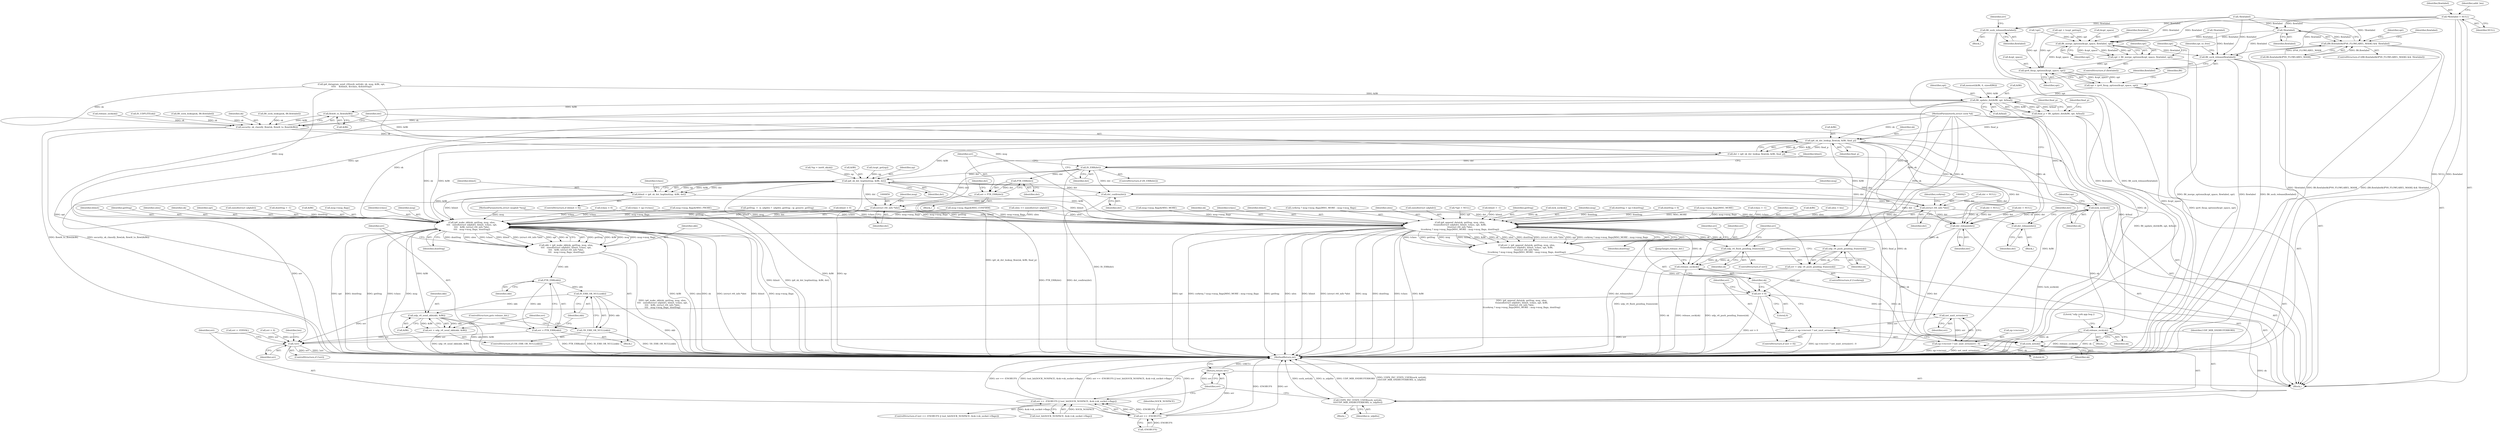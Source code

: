 digraph "0_linux_45f6fad84cc305103b28d73482b344d7f5b76f39_18@pointer" {
"1000142" [label="(Call,*flowlabel = NULL)"];
"1000608" [label="(Call,fl6_sock_release(flowlabel))"];
"1000619" [label="(Call,!flowlabel)"];
"1000613" [label="(Call,(fl6.flowlabel&IPV6_FLOWLABEL_MASK) && !flowlabel)"];
"1000665" [label="(Call,fl6_merge_options(&opt_space, flowlabel, opt))"];
"1000663" [label="(Call,opt = fl6_merge_options(&opt_space, flowlabel, opt))"];
"1000672" [label="(Call,ipv6_fixup_options(&opt_space, opt))"];
"1000670" [label="(Call,opt = ipv6_fixup_options(&opt_space, opt))"];
"1000732" [label="(Call,fl6_update_dst(&fl6, opt, &final))"];
"1000730" [label="(Call,final_p = fl6_update_dst(&fl6, opt, &final))"];
"1000785" [label="(Call,ip6_sk_dst_lookup_flow(sk, &fl6, final_p))"];
"1000783" [label="(Call,dst = ip6_sk_dst_lookup_flow(sk, &fl6, final_p))"];
"1000791" [label="(Call,IS_ERR(dst))"];
"1000796" [label="(Call,PTR_ERR(dst))"];
"1000794" [label="(Call,err = PTR_ERR(dst))"];
"1001000" [label="(Call,!err)"];
"1001006" [label="(Call,err == -ENOBUFS)"];
"1001005" [label="(Call,err == -ENOBUFS || test_bit(SOCK_NOSPACE, &sk->sk_socket->flags))"];
"1001024" [label="(Return,return err;)"];
"1000808" [label="(Call,ip6_sk_dst_hoplimit(np, &fl6, dst))"];
"1000806" [label="(Call,hlimit = ip6_sk_dst_hoplimit(np, &fl6, dst))"];
"1000837" [label="(Call,ip6_make_skb(sk, getfrag, msg, ulen,\n\t\t\t\t   sizeof(struct udphdr), hlimit, tclass, opt,\n\t\t\t\t   &fl6, (struct rt6_info *)dst,\n\t\t\t\t   msg->msg_flags, dontfrag))"];
"1000835" [label="(Call,skb = ip6_make_skb(sk, getfrag, msg, ulen,\n\t\t\t\t   sizeof(struct udphdr), hlimit, tclass, opt,\n\t\t\t\t   &fl6, (struct rt6_info *)dst,\n\t\t\t\t   msg->msg_flags, dontfrag))"];
"1000858" [label="(Call,PTR_ERR(skb))"];
"1000856" [label="(Call,err = PTR_ERR(skb))"];
"1000862" [label="(Call,IS_ERR_OR_NULL(skb))"];
"1000861" [label="(Call,!IS_ERR_OR_NULL(skb))"];
"1000866" [label="(Call,udp_v6_send_skb(skb, &fl6))"];
"1000864" [label="(Call,err = udp_v6_send_skb(skb, &fl6))"];
"1001020" [label="(Call,sock_net(sk))"];
"1001019" [label="(Call,UDP6_INC_STATS_USER(sock_net(sk),\n\t\t\t\tUDP_MIB_SNDBUFERRORS, is_udplite))"];
"1000910" [label="(Call,ip6_append_data(sk, getfrag, msg, ulen,\n\t\tsizeof(struct udphdr), hlimit, tclass, opt, &fl6,\n\t\t(struct rt6_info *)dst,\n\t\tcorkreq ? msg->msg_flags|MSG_MORE : msg->msg_flags, dontfrag))"];
"1000908" [label="(Call,err = ip6_append_data(sk, getfrag, msg, ulen,\n\t\tsizeof(struct udphdr), hlimit, tclass, opt, &fl6,\n\t\t(struct rt6_info *)dst,\n\t\tcorkreq ? msg->msg_flags|MSG_MORE : msg->msg_flags, dontfrag))"];
"1000962" [label="(Call,err > 0)"];
"1000971" [label="(Call,net_xmit_errno(err))"];
"1000965" [label="(Call,err = np->recverr ? net_xmit_errno(err) : 0)"];
"1000967" [label="(Call,np->recverr ? net_xmit_errno(err) : 0)"];
"1000938" [label="(Call,udp_v6_flush_pending_frames(sk))"];
"1000974" [label="(Call,release_sock(sk))"];
"1000946" [label="(Call,udp_v6_push_pending_frames(sk))"];
"1000944" [label="(Call,err = udp_v6_push_pending_frames(sk))"];
"1000849" [label="(Call,(struct rt6_info *)dst)"];
"1000987" [label="(Call,dst_release(dst))"];
"1000993" [label="(Call,dst_release(dst))"];
"1000922" [label="(Call,(struct rt6_info *)dst)"];
"1001027" [label="(Call,dst_confirm(dst))"];
"1000871" [label="(Call,lock_sock(sk))"];
"1000879" [label="(Call,release_sock(sk))"];
"1000780" [label="(Call,flowi6_to_flowi(&fl6))"];
"1000778" [label="(Call,security_sk_classify_flow(sk, flowi6_to_flowi(&fl6)))"];
"1000995" [label="(Call,fl6_sock_release(flowlabel))"];
"1000919" [label="(Identifier,opt)"];
"1000385" [label="(Call,dst = NULL)"];
"1000796" [label="(Call,PTR_ERR(dst))"];
"1001006" [label="(Call,err == -ENOBUFS)"];
"1000990" [label="(Identifier,dst)"];
"1000784" [label="(Identifier,dst)"];
"1000862" [label="(Call,IS_ERR_OR_NULL(skb))"];
"1000866" [label="(Call,udp_v6_send_skb(skb, &fl6))"];
"1000965" [label="(Call,err = np->recverr ? net_xmit_errno(err) : 0)"];
"1000661" [label="(ControlStructure,if (flowlabel))"];
"1000671" [label="(Identifier,opt)"];
"1000944" [label="(Call,err = udp_v6_push_pending_frames(sk))"];
"1000817" [label="(Call,tclass = np->tclass)"];
"1000858" [label="(Call,PTR_ERR(skb))"];
"1000839" [label="(Identifier,getfrag)"];
"1000609" [label="(Identifier,flowlabel)"];
"1001025" [label="(Identifier,err)"];
"1000855" [label="(Identifier,dontfrag)"];
"1000861" [label="(Call,!IS_ERR_OR_NULL(skb))"];
"1000920" [label="(Call,&fl6)"];
"1000909" [label="(Identifier,err)"];
"1000664" [label="(Identifier,opt)"];
"1000608" [label="(Call,fl6_sock_release(flowlabel))"];
"1000678" [label="(Identifier,fl6)"];
"1000732" [label="(Call,fl6_update_dst(&fl6, opt, &final))"];
"1000814" [label="(Call,tclass < 0)"];
"1000867" [label="(Identifier,skb)"];
"1000780" [label="(Call,flowi6_to_flowi(&fl6))"];
"1001019" [label="(Call,UDP6_INC_STATS_USER(sock_net(sk),\n\t\t\t\tUDP_MIB_SNDBUFERRORS, is_udplite))"];
"1000976" [label="(JumpTarget,release_dst:)"];
"1000946" [label="(Call,udp_v6_push_pending_frames(sk))"];
"1000154" [label="(Call,ulen = len)"];
"1000179" [label="(Call,msg->msg_flags&MSG_MORE)"];
"1000639" [label="(Identifier,opt)"];
"1000669" [label="(Identifier,opt)"];
"1000793" [label="(Block,)"];
"1000395" [label="(Call,memset(&fl6, 0, sizeof(fl6)))"];
"1000675" [label="(Identifier,opt)"];
"1000924" [label="(Identifier,dst)"];
"1001024" [label="(Return,return err;)"];
"1000144" [label="(Identifier,NULL)"];
"1000791" [label="(Call,IS_ERR(dst))"];
"1000922" [label="(Call,(struct rt6_info *)dst)"];
"1000126" [label="(Call,*np = inet6_sk(sk))"];
"1000971" [label="(Call,net_xmit_errno(err))"];
"1000799" [label="(Identifier,dst)"];
"1000143" [label="(Identifier,flowlabel)"];
"1000911" [label="(Identifier,sk)"];
"1000962" [label="(Call,err > 0)"];
"1001021" [label="(Identifier,sk)"];
"1000947" [label="(Identifier,sk)"];
"1001020" [label="(Call,sock_net(sk))"];
"1000967" [label="(Call,np->recverr ? net_xmit_errno(err) : 0)"];
"1000837" [label="(Call,ip6_make_skb(sk, getfrag, msg, ulen,\n\t\t\t\t   sizeof(struct udphdr), hlimit, tclass, opt,\n\t\t\t\t   &fl6, (struct rt6_info *)dst,\n\t\t\t\t   msg->msg_flags, dontfrag))"];
"1000883" [label="(Call,err = -EINVAL)"];
"1001022" [label="(Identifier,UDP_MIB_SNDBUFERRORS)"];
"1000142" [label="(Call,*flowlabel = NULL)"];
"1000787" [label="(Call,&fl6)"];
"1000833" [label="(Block,)"];
"1000672" [label="(Call,ipv6_fixup_options(&opt_space, opt))"];
"1001011" [label="(Identifier,SOCK_NOSPACE)"];
"1001008" [label="(Call,-ENOBUFS)"];
"1000918" [label="(Identifier,tclass)"];
"1000876" [label="(Identifier,up)"];
"1000853" [label="(Identifier,msg)"];
"1000966" [label="(Identifier,err)"];
"1000917" [label="(Identifier,hlimit)"];
"1000964" [label="(Literal,0)"];
"1000168" [label="(Call,dontfrag = -1)"];
"1000847" [label="(Call,&fl6)"];
"1000836" [label="(Identifier,skb)"];
"1000872" [label="(Identifier,sk)"];
"1000925" [label="(Call,corkreq ? msg->msg_flags|MSG_MORE : msg->msg_flags)"];
"1000852" [label="(Call,msg->msg_flags)"];
"1000149" [label="(Identifier,addr_len)"];
"1000619" [label="(Call,!flowlabel)"];
"1000863" [label="(Identifier,skb)"];
"1001018" [label="(Block,)"];
"1000786" [label="(Identifier,sk)"];
"1000614" [label="(Call,fl6.flowlabel&IPV6_FLOWLABEL_MASK)"];
"1000192" [label="(Call,IS_UDPLITE(sk))"];
"1000807" [label="(Identifier,hlimit)"];
"1000778" [label="(Call,security_sk_classify_flow(sk, flowi6_to_flowi(&fl6)))"];
"1000994" [label="(Identifier,dst)"];
"1000910" [label="(Call,ip6_append_data(sk, getfrag, msg, ulen,\n\t\tsizeof(struct udphdr), hlimit, tclass, opt, &fl6,\n\t\t(struct rt6_info *)dst,\n\t\tcorkreq ? msg->msg_flags|MSG_MORE : msg->msg_flags, dontfrag))"];
"1000731" [label="(Identifier,final_p)"];
"1000607" [label="(Block,)"];
"1000670" [label="(Call,opt = ipv6_fixup_options(&opt_space, opt))"];
"1000802" [label="(ControlStructure,if (hlimit < 0))"];
"1000797" [label="(Identifier,dst)"];
"1000624" [label="(Call,fl6_sock_lookup(sk, fl6.flowlabel))"];
"1000941" [label="(ControlStructure,if (!corkreq))"];
"1000835" [label="(Call,skb = ip6_make_skb(sk, getfrag, msg, ulen,\n\t\t\t\t   sizeof(struct udphdr), hlimit, tclass, opt,\n\t\t\t\t   &fl6, (struct rt6_info *)dst,\n\t\t\t\t   msg->msg_flags, dontfrag))"];
"1000926" [label="(Identifier,corkreq)"];
"1000789" [label="(Identifier,final_p)"];
"1000785" [label="(Call,ip6_sk_dst_lookup_flow(sk, &fl6, final_p))"];
"1000794" [label="(Call,err = PTR_ERR(dst))"];
"1000849" [label="(Call,(struct rt6_info *)dst)"];
"1000914" [label="(Identifier,ulen)"];
"1000987" [label="(Call,dst_release(dst))"];
"1001028" [label="(Identifier,dst)"];
"1000845" [label="(Identifier,tclass)"];
"1000859" [label="(Identifier,skb)"];
"1000779" [label="(Identifier,sk)"];
"1000870" [label="(ControlStructure,goto release_dst;)"];
"1000973" [label="(Literal,0)"];
"1000961" [label="(ControlStructure,if (err > 0))"];
"1000783" [label="(Call,dst = ip6_sk_dst_lookup_flow(sk, &fl6, final_p))"];
"1000938" [label="(Call,udp_v6_flush_pending_frames(sk))"];
"1000936" [label="(ControlStructure,if (err))"];
"1000730" [label="(Call,final_p = fl6_update_dst(&fl6, opt, &final))"];
"1000998" [label="(Identifier,opt_to_free)"];
"1000804" [label="(Identifier,hlimit)"];
"1001003" [label="(Identifier,len)"];
"1001007" [label="(Identifier,err)"];
"1000810" [label="(Call,&fl6)"];
"1000666" [label="(Call,&opt_space)"];
"1000781" [label="(Call,&fl6)"];
"1000840" [label="(Identifier,msg)"];
"1000111" [label="(MethodParameterIn,struct msghdr *msg)"];
"1001004" [label="(ControlStructure,if (err == -ENOBUFS || test_bit(SOCK_NOSPACE, &sk->sk_socket->flags)))"];
"1000733" [label="(Call,&fl6)"];
"1000110" [label="(MethodParameterIn,struct sock *sk)"];
"1000856" [label="(Call,err = PTR_ERR(skb))"];
"1000963" [label="(Identifier,err)"];
"1000945" [label="(Identifier,err)"];
"1000995" [label="(Call,fl6_sock_release(flowlabel))"];
"1000880" [label="(Identifier,sk)"];
"1000915" [label="(Call,sizeof(struct udphdr))"];
"1000449" [label="(Call,fl6_sock_lookup(sk, fl6.flowlabel))"];
"1000939" [label="(Identifier,sk)"];
"1000792" [label="(Identifier,dst)"];
"1000795" [label="(Identifier,err)"];
"1000656" [label="(Call,txopt_get(np))"];
"1000611" [label="(Identifier,err)"];
"1000975" [label="(Identifier,sk)"];
"1000860" [label="(ControlStructure,if (!IS_ERR_OR_NULL(skb)))"];
"1000996" [label="(Identifier,flowlabel)"];
"1000841" [label="(Identifier,ulen)"];
"1000988" [label="(Identifier,dst)"];
"1000937" [label="(Identifier,err)"];
"1000613" [label="(Call,(fl6.flowlabel&IPV6_FLOWLABEL_MASK) && !flowlabel)"];
"1000999" [label="(ControlStructure,if (!err))"];
"1000623" [label="(Identifier,flowlabel)"];
"1000809" [label="(Identifier,np)"];
"1000864" [label="(Call,err = udp_v6_send_skb(skb, &fl6))"];
"1000665" [label="(Call,fl6_merge_options(&opt_space, flowlabel, opt))"];
"1000993" [label="(Call,dst_release(dst))"];
"1000134" [label="(Call,*opt = NULL)"];
"1000908" [label="(Call,err = ip6_append_data(sk, getfrag, msg, ulen,\n\t\tsizeof(struct udphdr), hlimit, tclass, opt, &fl6,\n\t\t(struct rt6_info *)dst,\n\t\tcorkreq ? msg->msg_flags|MSG_MORE : msg->msg_flags, dontfrag))"];
"1000974" [label="(Call,release_sock(sk))"];
"1000815" [label="(Identifier,tclass)"];
"1000838" [label="(Identifier,sk)"];
"1000663" [label="(Call,opt = fl6_merge_options(&opt_space, flowlabel, opt))"];
"1001027" [label="(Call,dst_confirm(dst))"];
"1000158" [label="(Call,hlimit = -1)"];
"1000865" [label="(Identifier,err)"];
"1000912" [label="(Identifier,getfrag)"];
"1000389" [label="(Call,release_sock(sk))"];
"1000612" [label="(ControlStructure,if ((fl6.flowlabel&IPV6_FLOWLABEL_MASK) && !flowlabel))"];
"1000364" [label="(Call,lock_sock(sk))"];
"1000989" [label="(Call,dst = NULL)"];
"1000972" [label="(Identifier,err)"];
"1000913" [label="(Identifier,msg)"];
"1000846" [label="(Identifier,opt)"];
"1000842" [label="(Call,sizeof(struct udphdr))"];
"1000739" [label="(Identifier,final_p)"];
"1000857" [label="(Identifier,err)"];
"1000798" [label="(Call,dst = NULL)"];
"1001034" [label="(Identifier,msg)"];
"1000803" [label="(Call,hlimit < 0)"];
"1000868" [label="(Call,&fl6)"];
"1000968" [label="(Call,np->recverr)"];
"1001032" [label="(Call,msg->msg_flags&MSG_PROBE)"];
"1000851" [label="(Identifier,dst)"];
"1000113" [label="(Block,)"];
"1000871" [label="(Call,lock_sock(sk))"];
"1000353" [label="(Call,getfrag  =  is_udplite ?  udplite_getfrag : ip_generic_getfrag)"];
"1000898" [label="(Call,dontfrag = np->dontfrag)"];
"1001005" [label="(Call,err == -ENOBUFS || test_bit(SOCK_NOSPACE, &sk->sk_socket->flags))"];
"1000735" [label="(Identifier,opt)"];
"1000589" [label="(Call,ip6_datagram_send_ctl(sock_net(sk), sk, msg, &fl6, opt,\n\t\t\t\t\t    &hlimit, &tclass, &dontfrag))"];
"1001001" [label="(Identifier,err)"];
"1000879" [label="(Call,release_sock(sk))"];
"1000391" [label="(Call,ulen += sizeof(struct udphdr))"];
"1000935" [label="(Identifier,dontfrag)"];
"1001023" [label="(Identifier,is_udplite)"];
"1000878" [label="(Block,)"];
"1001039" [label="(Call,err = 0)"];
"1000895" [label="(Call,dontfrag < 0)"];
"1000927" [label="(Call,msg->msg_flags|MSG_MORE)"];
"1000630" [label="(Call,!flowlabel)"];
"1000986" [label="(Block,)"];
"1000163" [label="(Call,tclass = -1)"];
"1000882" [label="(Literal,\"udp cork app bug 2\n\")"];
"1001043" [label="(MethodReturn,int)"];
"1000790" [label="(ControlStructure,if (IS_ERR(dst)))"];
"1001000" [label="(Call,!err)"];
"1000808" [label="(Call,ip6_sk_dst_hoplimit(np, &fl6, dst))"];
"1000806" [label="(Call,hlimit = ip6_sk_dst_hoplimit(np, &fl6, dst))"];
"1000620" [label="(Identifier,flowlabel)"];
"1000823" [label="(Call,msg->msg_flags&MSG_CONFIRM)"];
"1000654" [label="(Call,opt = txopt_get(np))"];
"1001010" [label="(Call,test_bit(SOCK_NOSPACE, &sk->sk_socket->flags))"];
"1000455" [label="(Call,!flowlabel)"];
"1000651" [label="(Call,!opt)"];
"1000812" [label="(Identifier,dst)"];
"1000673" [label="(Call,&opt_space)"];
"1000736" [label="(Call,&final)"];
"1000668" [label="(Identifier,flowlabel)"];
"1000844" [label="(Identifier,hlimit)"];
"1000142" -> "1000113"  [label="AST: "];
"1000142" -> "1000144"  [label="CFG: "];
"1000143" -> "1000142"  [label="AST: "];
"1000144" -> "1000142"  [label="AST: "];
"1000149" -> "1000142"  [label="CFG: "];
"1000142" -> "1001043"  [label="DDG: NULL"];
"1000142" -> "1001043"  [label="DDG: flowlabel"];
"1000142" -> "1000608"  [label="DDG: flowlabel"];
"1000142" -> "1000619"  [label="DDG: flowlabel"];
"1000142" -> "1000665"  [label="DDG: flowlabel"];
"1000142" -> "1000995"  [label="DDG: flowlabel"];
"1000608" -> "1000607"  [label="AST: "];
"1000608" -> "1000609"  [label="CFG: "];
"1000609" -> "1000608"  [label="AST: "];
"1000611" -> "1000608"  [label="CFG: "];
"1000608" -> "1001043"  [label="DDG: fl6_sock_release(flowlabel)"];
"1000608" -> "1001043"  [label="DDG: flowlabel"];
"1000455" -> "1000608"  [label="DDG: flowlabel"];
"1000619" -> "1000613"  [label="AST: "];
"1000619" -> "1000620"  [label="CFG: "];
"1000620" -> "1000619"  [label="AST: "];
"1000613" -> "1000619"  [label="CFG: "];
"1000619" -> "1000613"  [label="DDG: flowlabel"];
"1000455" -> "1000619"  [label="DDG: flowlabel"];
"1000619" -> "1000665"  [label="DDG: flowlabel"];
"1000619" -> "1000995"  [label="DDG: flowlabel"];
"1000613" -> "1000612"  [label="AST: "];
"1000613" -> "1000614"  [label="CFG: "];
"1000614" -> "1000613"  [label="AST: "];
"1000623" -> "1000613"  [label="CFG: "];
"1000639" -> "1000613"  [label="CFG: "];
"1000613" -> "1001043"  [label="DDG: fl6.flowlabel&IPV6_FLOWLABEL_MASK"];
"1000613" -> "1001043"  [label="DDG: (fl6.flowlabel&IPV6_FLOWLABEL_MASK) && !flowlabel"];
"1000613" -> "1001043"  [label="DDG: !flowlabel"];
"1000614" -> "1000613"  [label="DDG: fl6.flowlabel"];
"1000614" -> "1000613"  [label="DDG: IPV6_FLOWLABEL_MASK"];
"1000455" -> "1000613"  [label="DDG: !flowlabel"];
"1000665" -> "1000663"  [label="AST: "];
"1000665" -> "1000669"  [label="CFG: "];
"1000666" -> "1000665"  [label="AST: "];
"1000668" -> "1000665"  [label="AST: "];
"1000669" -> "1000665"  [label="AST: "];
"1000663" -> "1000665"  [label="CFG: "];
"1000665" -> "1000663"  [label="DDG: &opt_space"];
"1000665" -> "1000663"  [label="DDG: flowlabel"];
"1000665" -> "1000663"  [label="DDG: opt"];
"1000630" -> "1000665"  [label="DDG: flowlabel"];
"1000455" -> "1000665"  [label="DDG: flowlabel"];
"1000651" -> "1000665"  [label="DDG: opt"];
"1000654" -> "1000665"  [label="DDG: opt"];
"1000665" -> "1000672"  [label="DDG: &opt_space"];
"1000665" -> "1000995"  [label="DDG: flowlabel"];
"1000663" -> "1000661"  [label="AST: "];
"1000664" -> "1000663"  [label="AST: "];
"1000671" -> "1000663"  [label="CFG: "];
"1000663" -> "1001043"  [label="DDG: fl6_merge_options(&opt_space, flowlabel, opt)"];
"1000663" -> "1000672"  [label="DDG: opt"];
"1000672" -> "1000670"  [label="AST: "];
"1000672" -> "1000675"  [label="CFG: "];
"1000673" -> "1000672"  [label="AST: "];
"1000675" -> "1000672"  [label="AST: "];
"1000670" -> "1000672"  [label="CFG: "];
"1000672" -> "1001043"  [label="DDG: &opt_space"];
"1000672" -> "1000670"  [label="DDG: &opt_space"];
"1000672" -> "1000670"  [label="DDG: opt"];
"1000651" -> "1000672"  [label="DDG: opt"];
"1000654" -> "1000672"  [label="DDG: opt"];
"1000670" -> "1000113"  [label="AST: "];
"1000671" -> "1000670"  [label="AST: "];
"1000678" -> "1000670"  [label="CFG: "];
"1000670" -> "1001043"  [label="DDG: ipv6_fixup_options(&opt_space, opt)"];
"1000670" -> "1000732"  [label="DDG: opt"];
"1000732" -> "1000730"  [label="AST: "];
"1000732" -> "1000736"  [label="CFG: "];
"1000733" -> "1000732"  [label="AST: "];
"1000735" -> "1000732"  [label="AST: "];
"1000736" -> "1000732"  [label="AST: "];
"1000730" -> "1000732"  [label="CFG: "];
"1000732" -> "1001043"  [label="DDG: opt"];
"1000732" -> "1001043"  [label="DDG: &final"];
"1000732" -> "1000730"  [label="DDG: &fl6"];
"1000732" -> "1000730"  [label="DDG: opt"];
"1000732" -> "1000730"  [label="DDG: &final"];
"1000395" -> "1000732"  [label="DDG: &fl6"];
"1000589" -> "1000732"  [label="DDG: &fl6"];
"1000732" -> "1000780"  [label="DDG: &fl6"];
"1000732" -> "1000837"  [label="DDG: opt"];
"1000732" -> "1000910"  [label="DDG: opt"];
"1000730" -> "1000113"  [label="AST: "];
"1000731" -> "1000730"  [label="AST: "];
"1000739" -> "1000730"  [label="CFG: "];
"1000730" -> "1001043"  [label="DDG: fl6_update_dst(&fl6, opt, &final)"];
"1000730" -> "1000785"  [label="DDG: final_p"];
"1000785" -> "1000783"  [label="AST: "];
"1000785" -> "1000789"  [label="CFG: "];
"1000786" -> "1000785"  [label="AST: "];
"1000787" -> "1000785"  [label="AST: "];
"1000789" -> "1000785"  [label="AST: "];
"1000783" -> "1000785"  [label="CFG: "];
"1000785" -> "1001043"  [label="DDG: final_p"];
"1000785" -> "1001043"  [label="DDG: sk"];
"1000785" -> "1001043"  [label="DDG: &fl6"];
"1000785" -> "1000783"  [label="DDG: sk"];
"1000785" -> "1000783"  [label="DDG: &fl6"];
"1000785" -> "1000783"  [label="DDG: final_p"];
"1000778" -> "1000785"  [label="DDG: sk"];
"1000110" -> "1000785"  [label="DDG: sk"];
"1000780" -> "1000785"  [label="DDG: &fl6"];
"1000785" -> "1000808"  [label="DDG: &fl6"];
"1000785" -> "1000837"  [label="DDG: sk"];
"1000785" -> "1000837"  [label="DDG: &fl6"];
"1000785" -> "1000871"  [label="DDG: sk"];
"1000785" -> "1000910"  [label="DDG: &fl6"];
"1000785" -> "1001020"  [label="DDG: sk"];
"1000783" -> "1000113"  [label="AST: "];
"1000784" -> "1000783"  [label="AST: "];
"1000792" -> "1000783"  [label="CFG: "];
"1000783" -> "1001043"  [label="DDG: ip6_sk_dst_lookup_flow(sk, &fl6, final_p)"];
"1000783" -> "1000791"  [label="DDG: dst"];
"1000791" -> "1000790"  [label="AST: "];
"1000791" -> "1000792"  [label="CFG: "];
"1000792" -> "1000791"  [label="AST: "];
"1000795" -> "1000791"  [label="CFG: "];
"1000804" -> "1000791"  [label="CFG: "];
"1000791" -> "1001043"  [label="DDG: IS_ERR(dst)"];
"1000791" -> "1000796"  [label="DDG: dst"];
"1000791" -> "1000808"  [label="DDG: dst"];
"1000791" -> "1000849"  [label="DDG: dst"];
"1000791" -> "1000922"  [label="DDG: dst"];
"1000791" -> "1000993"  [label="DDG: dst"];
"1000791" -> "1001027"  [label="DDG: dst"];
"1000796" -> "1000794"  [label="AST: "];
"1000796" -> "1000797"  [label="CFG: "];
"1000797" -> "1000796"  [label="AST: "];
"1000794" -> "1000796"  [label="CFG: "];
"1000796" -> "1000794"  [label="DDG: dst"];
"1000794" -> "1000793"  [label="AST: "];
"1000795" -> "1000794"  [label="AST: "];
"1000799" -> "1000794"  [label="CFG: "];
"1000794" -> "1001043"  [label="DDG: PTR_ERR(dst)"];
"1000794" -> "1001000"  [label="DDG: err"];
"1001000" -> "1000999"  [label="AST: "];
"1001000" -> "1001001"  [label="CFG: "];
"1001001" -> "1001000"  [label="AST: "];
"1001003" -> "1001000"  [label="CFG: "];
"1001007" -> "1001000"  [label="CFG: "];
"1001000" -> "1001043"  [label="DDG: err"];
"1001000" -> "1001043"  [label="DDG: !err"];
"1000856" -> "1001000"  [label="DDG: err"];
"1000883" -> "1001000"  [label="DDG: err"];
"1000965" -> "1001000"  [label="DDG: err"];
"1000962" -> "1001000"  [label="DDG: err"];
"1001039" -> "1001000"  [label="DDG: err"];
"1000864" -> "1001000"  [label="DDG: err"];
"1001000" -> "1001006"  [label="DDG: err"];
"1001006" -> "1001005"  [label="AST: "];
"1001006" -> "1001008"  [label="CFG: "];
"1001007" -> "1001006"  [label="AST: "];
"1001008" -> "1001006"  [label="AST: "];
"1001011" -> "1001006"  [label="CFG: "];
"1001005" -> "1001006"  [label="CFG: "];
"1001006" -> "1001043"  [label="DDG: -ENOBUFS"];
"1001006" -> "1001043"  [label="DDG: err"];
"1001006" -> "1001005"  [label="DDG: err"];
"1001006" -> "1001005"  [label="DDG: -ENOBUFS"];
"1001008" -> "1001006"  [label="DDG: ENOBUFS"];
"1001006" -> "1001024"  [label="DDG: err"];
"1001005" -> "1001004"  [label="AST: "];
"1001005" -> "1001010"  [label="CFG: "];
"1001010" -> "1001005"  [label="AST: "];
"1001021" -> "1001005"  [label="CFG: "];
"1001025" -> "1001005"  [label="CFG: "];
"1001005" -> "1001043"  [label="DDG: err == -ENOBUFS || test_bit(SOCK_NOSPACE, &sk->sk_socket->flags)"];
"1001005" -> "1001043"  [label="DDG: err == -ENOBUFS"];
"1001005" -> "1001043"  [label="DDG: test_bit(SOCK_NOSPACE, &sk->sk_socket->flags)"];
"1001010" -> "1001005"  [label="DDG: SOCK_NOSPACE"];
"1001010" -> "1001005"  [label="DDG: &sk->sk_socket->flags"];
"1001024" -> "1000113"  [label="AST: "];
"1001024" -> "1001025"  [label="CFG: "];
"1001025" -> "1001024"  [label="AST: "];
"1001043" -> "1001024"  [label="CFG: "];
"1001024" -> "1001043"  [label="DDG: <RET>"];
"1001025" -> "1001024"  [label="DDG: err"];
"1000808" -> "1000806"  [label="AST: "];
"1000808" -> "1000812"  [label="CFG: "];
"1000809" -> "1000808"  [label="AST: "];
"1000810" -> "1000808"  [label="AST: "];
"1000812" -> "1000808"  [label="AST: "];
"1000806" -> "1000808"  [label="CFG: "];
"1000808" -> "1001043"  [label="DDG: &fl6"];
"1000808" -> "1001043"  [label="DDG: np"];
"1000808" -> "1000806"  [label="DDG: np"];
"1000808" -> "1000806"  [label="DDG: &fl6"];
"1000808" -> "1000806"  [label="DDG: dst"];
"1000126" -> "1000808"  [label="DDG: np"];
"1000656" -> "1000808"  [label="DDG: np"];
"1000808" -> "1000837"  [label="DDG: &fl6"];
"1000808" -> "1000849"  [label="DDG: dst"];
"1000808" -> "1000910"  [label="DDG: &fl6"];
"1000808" -> "1000922"  [label="DDG: dst"];
"1000808" -> "1000993"  [label="DDG: dst"];
"1000808" -> "1001027"  [label="DDG: dst"];
"1000806" -> "1000802"  [label="AST: "];
"1000807" -> "1000806"  [label="AST: "];
"1000815" -> "1000806"  [label="CFG: "];
"1000806" -> "1001043"  [label="DDG: hlimit"];
"1000806" -> "1001043"  [label="DDG: ip6_sk_dst_hoplimit(np, &fl6, dst)"];
"1000806" -> "1000837"  [label="DDG: hlimit"];
"1000806" -> "1000910"  [label="DDG: hlimit"];
"1000837" -> "1000835"  [label="AST: "];
"1000837" -> "1000855"  [label="CFG: "];
"1000838" -> "1000837"  [label="AST: "];
"1000839" -> "1000837"  [label="AST: "];
"1000840" -> "1000837"  [label="AST: "];
"1000841" -> "1000837"  [label="AST: "];
"1000842" -> "1000837"  [label="AST: "];
"1000844" -> "1000837"  [label="AST: "];
"1000845" -> "1000837"  [label="AST: "];
"1000846" -> "1000837"  [label="AST: "];
"1000847" -> "1000837"  [label="AST: "];
"1000849" -> "1000837"  [label="AST: "];
"1000852" -> "1000837"  [label="AST: "];
"1000855" -> "1000837"  [label="AST: "];
"1000835" -> "1000837"  [label="CFG: "];
"1000837" -> "1001043"  [label="DDG: sk"];
"1000837" -> "1001043"  [label="DDG: (struct rt6_info *)dst"];
"1000837" -> "1001043"  [label="DDG: hlimit"];
"1000837" -> "1001043"  [label="DDG: msg->msg_flags"];
"1000837" -> "1001043"  [label="DDG: opt"];
"1000837" -> "1001043"  [label="DDG: dontfrag"];
"1000837" -> "1001043"  [label="DDG: getfrag"];
"1000837" -> "1001043"  [label="DDG: tclass"];
"1000837" -> "1001043"  [label="DDG: msg"];
"1000837" -> "1001043"  [label="DDG: &fl6"];
"1000837" -> "1001043"  [label="DDG: ulen"];
"1000837" -> "1000835"  [label="DDG: getfrag"];
"1000837" -> "1000835"  [label="DDG: &fl6"];
"1000837" -> "1000835"  [label="DDG: msg"];
"1000837" -> "1000835"  [label="DDG: msg->msg_flags"];
"1000837" -> "1000835"  [label="DDG: dontfrag"];
"1000837" -> "1000835"  [label="DDG: ulen"];
"1000837" -> "1000835"  [label="DDG: tclass"];
"1000837" -> "1000835"  [label="DDG: hlimit"];
"1000837" -> "1000835"  [label="DDG: (struct rt6_info *)dst"];
"1000837" -> "1000835"  [label="DDG: opt"];
"1000837" -> "1000835"  [label="DDG: sk"];
"1000110" -> "1000837"  [label="DDG: sk"];
"1000353" -> "1000837"  [label="DDG: getfrag"];
"1000589" -> "1000837"  [label="DDG: msg"];
"1000111" -> "1000837"  [label="DDG: msg"];
"1000391" -> "1000837"  [label="DDG: ulen"];
"1000803" -> "1000837"  [label="DDG: hlimit"];
"1000817" -> "1000837"  [label="DDG: tclass"];
"1000814" -> "1000837"  [label="DDG: tclass"];
"1000849" -> "1000837"  [label="DDG: dst"];
"1000823" -> "1000837"  [label="DDG: msg->msg_flags"];
"1001032" -> "1000837"  [label="DDG: msg->msg_flags"];
"1000168" -> "1000837"  [label="DDG: dontfrag"];
"1000837" -> "1000866"  [label="DDG: &fl6"];
"1000837" -> "1001020"  [label="DDG: sk"];
"1000835" -> "1000833"  [label="AST: "];
"1000836" -> "1000835"  [label="AST: "];
"1000857" -> "1000835"  [label="CFG: "];
"1000835" -> "1001043"  [label="DDG: ip6_make_skb(sk, getfrag, msg, ulen,\n\t\t\t\t   sizeof(struct udphdr), hlimit, tclass, opt,\n\t\t\t\t   &fl6, (struct rt6_info *)dst,\n\t\t\t\t   msg->msg_flags, dontfrag)"];
"1000835" -> "1000858"  [label="DDG: skb"];
"1000858" -> "1000856"  [label="AST: "];
"1000858" -> "1000859"  [label="CFG: "];
"1000859" -> "1000858"  [label="AST: "];
"1000856" -> "1000858"  [label="CFG: "];
"1000858" -> "1000856"  [label="DDG: skb"];
"1000858" -> "1000862"  [label="DDG: skb"];
"1000856" -> "1000833"  [label="AST: "];
"1000857" -> "1000856"  [label="AST: "];
"1000863" -> "1000856"  [label="CFG: "];
"1000856" -> "1001043"  [label="DDG: PTR_ERR(skb)"];
"1000862" -> "1000861"  [label="AST: "];
"1000862" -> "1000863"  [label="CFG: "];
"1000863" -> "1000862"  [label="AST: "];
"1000861" -> "1000862"  [label="CFG: "];
"1000862" -> "1001043"  [label="DDG: skb"];
"1000862" -> "1000861"  [label="DDG: skb"];
"1000862" -> "1000866"  [label="DDG: skb"];
"1000861" -> "1000860"  [label="AST: "];
"1000865" -> "1000861"  [label="CFG: "];
"1000870" -> "1000861"  [label="CFG: "];
"1000861" -> "1001043"  [label="DDG: IS_ERR_OR_NULL(skb)"];
"1000861" -> "1001043"  [label="DDG: !IS_ERR_OR_NULL(skb)"];
"1000866" -> "1000864"  [label="AST: "];
"1000866" -> "1000868"  [label="CFG: "];
"1000867" -> "1000866"  [label="AST: "];
"1000868" -> "1000866"  [label="AST: "];
"1000864" -> "1000866"  [label="CFG: "];
"1000866" -> "1001043"  [label="DDG: skb"];
"1000866" -> "1001043"  [label="DDG: &fl6"];
"1000866" -> "1000864"  [label="DDG: skb"];
"1000866" -> "1000864"  [label="DDG: &fl6"];
"1000864" -> "1000860"  [label="AST: "];
"1000865" -> "1000864"  [label="AST: "];
"1000870" -> "1000864"  [label="CFG: "];
"1000864" -> "1001043"  [label="DDG: udp_v6_send_skb(skb, &fl6)"];
"1001020" -> "1001019"  [label="AST: "];
"1001020" -> "1001021"  [label="CFG: "];
"1001021" -> "1001020"  [label="AST: "];
"1001022" -> "1001020"  [label="CFG: "];
"1001020" -> "1001043"  [label="DDG: sk"];
"1001020" -> "1001019"  [label="DDG: sk"];
"1000974" -> "1001020"  [label="DDG: sk"];
"1000879" -> "1001020"  [label="DDG: sk"];
"1000110" -> "1001020"  [label="DDG: sk"];
"1001019" -> "1001018"  [label="AST: "];
"1001019" -> "1001023"  [label="CFG: "];
"1001022" -> "1001019"  [label="AST: "];
"1001023" -> "1001019"  [label="AST: "];
"1001025" -> "1001019"  [label="CFG: "];
"1001019" -> "1001043"  [label="DDG: UDP6_INC_STATS_USER(sock_net(sk),\n\t\t\t\tUDP_MIB_SNDBUFERRORS, is_udplite)"];
"1001019" -> "1001043"  [label="DDG: sock_net(sk)"];
"1001019" -> "1001043"  [label="DDG: is_udplite"];
"1001019" -> "1001043"  [label="DDG: UDP_MIB_SNDBUFERRORS"];
"1000910" -> "1000908"  [label="AST: "];
"1000910" -> "1000935"  [label="CFG: "];
"1000911" -> "1000910"  [label="AST: "];
"1000912" -> "1000910"  [label="AST: "];
"1000913" -> "1000910"  [label="AST: "];
"1000914" -> "1000910"  [label="AST: "];
"1000915" -> "1000910"  [label="AST: "];
"1000917" -> "1000910"  [label="AST: "];
"1000918" -> "1000910"  [label="AST: "];
"1000919" -> "1000910"  [label="AST: "];
"1000920" -> "1000910"  [label="AST: "];
"1000922" -> "1000910"  [label="AST: "];
"1000925" -> "1000910"  [label="AST: "];
"1000935" -> "1000910"  [label="AST: "];
"1000908" -> "1000910"  [label="CFG: "];
"1000910" -> "1001043"  [label="DDG: &fl6"];
"1000910" -> "1001043"  [label="DDG: dontfrag"];
"1000910" -> "1001043"  [label="DDG: tclass"];
"1000910" -> "1001043"  [label="DDG: opt"];
"1000910" -> "1001043"  [label="DDG: corkreq ? msg->msg_flags|MSG_MORE : msg->msg_flags"];
"1000910" -> "1001043"  [label="DDG: getfrag"];
"1000910" -> "1001043"  [label="DDG: ulen"];
"1000910" -> "1001043"  [label="DDG: hlimit"];
"1000910" -> "1001043"  [label="DDG: (struct rt6_info *)dst"];
"1000910" -> "1001043"  [label="DDG: msg"];
"1000910" -> "1000908"  [label="DDG: tclass"];
"1000910" -> "1000908"  [label="DDG: getfrag"];
"1000910" -> "1000908"  [label="DDG: msg"];
"1000910" -> "1000908"  [label="DDG: hlimit"];
"1000910" -> "1000908"  [label="DDG: &fl6"];
"1000910" -> "1000908"  [label="DDG: sk"];
"1000910" -> "1000908"  [label="DDG: ulen"];
"1000910" -> "1000908"  [label="DDG: dontfrag"];
"1000910" -> "1000908"  [label="DDG: (struct rt6_info *)dst"];
"1000910" -> "1000908"  [label="DDG: opt"];
"1000910" -> "1000908"  [label="DDG: corkreq ? msg->msg_flags|MSG_MORE : msg->msg_flags"];
"1000364" -> "1000910"  [label="DDG: sk"];
"1000871" -> "1000910"  [label="DDG: sk"];
"1000110" -> "1000910"  [label="DDG: sk"];
"1000353" -> "1000910"  [label="DDG: getfrag"];
"1000589" -> "1000910"  [label="DDG: msg"];
"1000111" -> "1000910"  [label="DDG: msg"];
"1000391" -> "1000910"  [label="DDG: ulen"];
"1000154" -> "1000910"  [label="DDG: ulen"];
"1000158" -> "1000910"  [label="DDG: hlimit"];
"1000803" -> "1000910"  [label="DDG: hlimit"];
"1000163" -> "1000910"  [label="DDG: tclass"];
"1000817" -> "1000910"  [label="DDG: tclass"];
"1000814" -> "1000910"  [label="DDG: tclass"];
"1000134" -> "1000910"  [label="DDG: opt"];
"1000922" -> "1000910"  [label="DDG: dst"];
"1000927" -> "1000910"  [label="DDG: msg->msg_flags"];
"1000927" -> "1000910"  [label="DDG: MSG_MORE"];
"1000823" -> "1000910"  [label="DDG: msg->msg_flags"];
"1000179" -> "1000910"  [label="DDG: msg->msg_flags"];
"1001032" -> "1000910"  [label="DDG: msg->msg_flags"];
"1000898" -> "1000910"  [label="DDG: dontfrag"];
"1000895" -> "1000910"  [label="DDG: dontfrag"];
"1000910" -> "1000938"  [label="DDG: sk"];
"1000910" -> "1000946"  [label="DDG: sk"];
"1000910" -> "1000974"  [label="DDG: sk"];
"1000908" -> "1000113"  [label="AST: "];
"1000909" -> "1000908"  [label="AST: "];
"1000937" -> "1000908"  [label="CFG: "];
"1000908" -> "1001043"  [label="DDG: ip6_append_data(sk, getfrag, msg, ulen,\n\t\tsizeof(struct udphdr), hlimit, tclass, opt, &fl6,\n\t\t(struct rt6_info *)dst,\n\t\tcorkreq ? msg->msg_flags|MSG_MORE : msg->msg_flags, dontfrag)"];
"1000908" -> "1000962"  [label="DDG: err"];
"1000962" -> "1000961"  [label="AST: "];
"1000962" -> "1000964"  [label="CFG: "];
"1000963" -> "1000962"  [label="AST: "];
"1000964" -> "1000962"  [label="AST: "];
"1000966" -> "1000962"  [label="CFG: "];
"1000975" -> "1000962"  [label="CFG: "];
"1000962" -> "1001043"  [label="DDG: err > 0"];
"1000944" -> "1000962"  [label="DDG: err"];
"1000962" -> "1000971"  [label="DDG: err"];
"1000971" -> "1000967"  [label="AST: "];
"1000971" -> "1000972"  [label="CFG: "];
"1000972" -> "1000971"  [label="AST: "];
"1000967" -> "1000971"  [label="CFG: "];
"1000971" -> "1000965"  [label="DDG: err"];
"1000971" -> "1000967"  [label="DDG: err"];
"1000965" -> "1000961"  [label="AST: "];
"1000965" -> "1000967"  [label="CFG: "];
"1000966" -> "1000965"  [label="AST: "];
"1000967" -> "1000965"  [label="AST: "];
"1000975" -> "1000965"  [label="CFG: "];
"1000965" -> "1001043"  [label="DDG: np->recverr ? net_xmit_errno(err) : 0"];
"1000967" -> "1000973"  [label="CFG: "];
"1000968" -> "1000967"  [label="AST: "];
"1000973" -> "1000967"  [label="AST: "];
"1000967" -> "1001043"  [label="DDG: net_xmit_errno(err)"];
"1000967" -> "1001043"  [label="DDG: np->recverr"];
"1000938" -> "1000936"  [label="AST: "];
"1000938" -> "1000939"  [label="CFG: "];
"1000939" -> "1000938"  [label="AST: "];
"1000963" -> "1000938"  [label="CFG: "];
"1000938" -> "1001043"  [label="DDG: udp_v6_flush_pending_frames(sk)"];
"1000110" -> "1000938"  [label="DDG: sk"];
"1000938" -> "1000974"  [label="DDG: sk"];
"1000974" -> "1000113"  [label="AST: "];
"1000974" -> "1000975"  [label="CFG: "];
"1000975" -> "1000974"  [label="AST: "];
"1000976" -> "1000974"  [label="CFG: "];
"1000974" -> "1001043"  [label="DDG: release_sock(sk)"];
"1000974" -> "1001043"  [label="DDG: sk"];
"1000946" -> "1000974"  [label="DDG: sk"];
"1000110" -> "1000974"  [label="DDG: sk"];
"1000946" -> "1000944"  [label="AST: "];
"1000946" -> "1000947"  [label="CFG: "];
"1000947" -> "1000946"  [label="AST: "];
"1000944" -> "1000946"  [label="CFG: "];
"1000946" -> "1000944"  [label="DDG: sk"];
"1000110" -> "1000946"  [label="DDG: sk"];
"1000944" -> "1000941"  [label="AST: "];
"1000945" -> "1000944"  [label="AST: "];
"1000963" -> "1000944"  [label="CFG: "];
"1000944" -> "1001043"  [label="DDG: udp_v6_push_pending_frames(sk)"];
"1000849" -> "1000851"  [label="CFG: "];
"1000850" -> "1000849"  [label="AST: "];
"1000851" -> "1000849"  [label="AST: "];
"1000853" -> "1000849"  [label="CFG: "];
"1001027" -> "1000849"  [label="DDG: dst"];
"1000849" -> "1000987"  [label="DDG: dst"];
"1000849" -> "1000993"  [label="DDG: dst"];
"1000987" -> "1000986"  [label="AST: "];
"1000987" -> "1000988"  [label="CFG: "];
"1000988" -> "1000987"  [label="AST: "];
"1000990" -> "1000987"  [label="CFG: "];
"1000922" -> "1000987"  [label="DDG: dst"];
"1000993" -> "1000113"  [label="AST: "];
"1000993" -> "1000994"  [label="CFG: "];
"1000994" -> "1000993"  [label="AST: "];
"1000996" -> "1000993"  [label="CFG: "];
"1000993" -> "1001043"  [label="DDG: dst_release(dst)"];
"1000993" -> "1001043"  [label="DDG: dst"];
"1001027" -> "1000993"  [label="DDG: dst"];
"1000798" -> "1000993"  [label="DDG: dst"];
"1000989" -> "1000993"  [label="DDG: dst"];
"1000922" -> "1000993"  [label="DDG: dst"];
"1000922" -> "1000924"  [label="CFG: "];
"1000923" -> "1000922"  [label="AST: "];
"1000924" -> "1000922"  [label="AST: "];
"1000926" -> "1000922"  [label="CFG: "];
"1001027" -> "1000922"  [label="DDG: dst"];
"1000385" -> "1000922"  [label="DDG: dst"];
"1001027" -> "1000113"  [label="AST: "];
"1001027" -> "1001028"  [label="CFG: "];
"1001028" -> "1001027"  [label="AST: "];
"1001034" -> "1001027"  [label="CFG: "];
"1001027" -> "1001043"  [label="DDG: dst_confirm(dst)"];
"1000871" -> "1000113"  [label="AST: "];
"1000871" -> "1000872"  [label="CFG: "];
"1000872" -> "1000871"  [label="AST: "];
"1000876" -> "1000871"  [label="CFG: "];
"1000871" -> "1001043"  [label="DDG: lock_sock(sk)"];
"1000110" -> "1000871"  [label="DDG: sk"];
"1000871" -> "1000879"  [label="DDG: sk"];
"1000879" -> "1000878"  [label="AST: "];
"1000879" -> "1000880"  [label="CFG: "];
"1000880" -> "1000879"  [label="AST: "];
"1000882" -> "1000879"  [label="CFG: "];
"1000879" -> "1001043"  [label="DDG: release_sock(sk)"];
"1000879" -> "1001043"  [label="DDG: sk"];
"1000110" -> "1000879"  [label="DDG: sk"];
"1000780" -> "1000778"  [label="AST: "];
"1000780" -> "1000781"  [label="CFG: "];
"1000781" -> "1000780"  [label="AST: "];
"1000778" -> "1000780"  [label="CFG: "];
"1000780" -> "1000778"  [label="DDG: &fl6"];
"1000778" -> "1000113"  [label="AST: "];
"1000779" -> "1000778"  [label="AST: "];
"1000784" -> "1000778"  [label="CFG: "];
"1000778" -> "1001043"  [label="DDG: flowi6_to_flowi(&fl6)"];
"1000778" -> "1001043"  [label="DDG: security_sk_classify_flow(sk, flowi6_to_flowi(&fl6))"];
"1000589" -> "1000778"  [label="DDG: sk"];
"1000449" -> "1000778"  [label="DDG: sk"];
"1000624" -> "1000778"  [label="DDG: sk"];
"1000389" -> "1000778"  [label="DDG: sk"];
"1000192" -> "1000778"  [label="DDG: sk"];
"1000110" -> "1000778"  [label="DDG: sk"];
"1000995" -> "1000113"  [label="AST: "];
"1000995" -> "1000996"  [label="CFG: "];
"1000996" -> "1000995"  [label="AST: "];
"1000998" -> "1000995"  [label="CFG: "];
"1000995" -> "1001043"  [label="DDG: flowlabel"];
"1000995" -> "1001043"  [label="DDG: fl6_sock_release(flowlabel)"];
"1000630" -> "1000995"  [label="DDG: flowlabel"];
"1000455" -> "1000995"  [label="DDG: flowlabel"];
}
